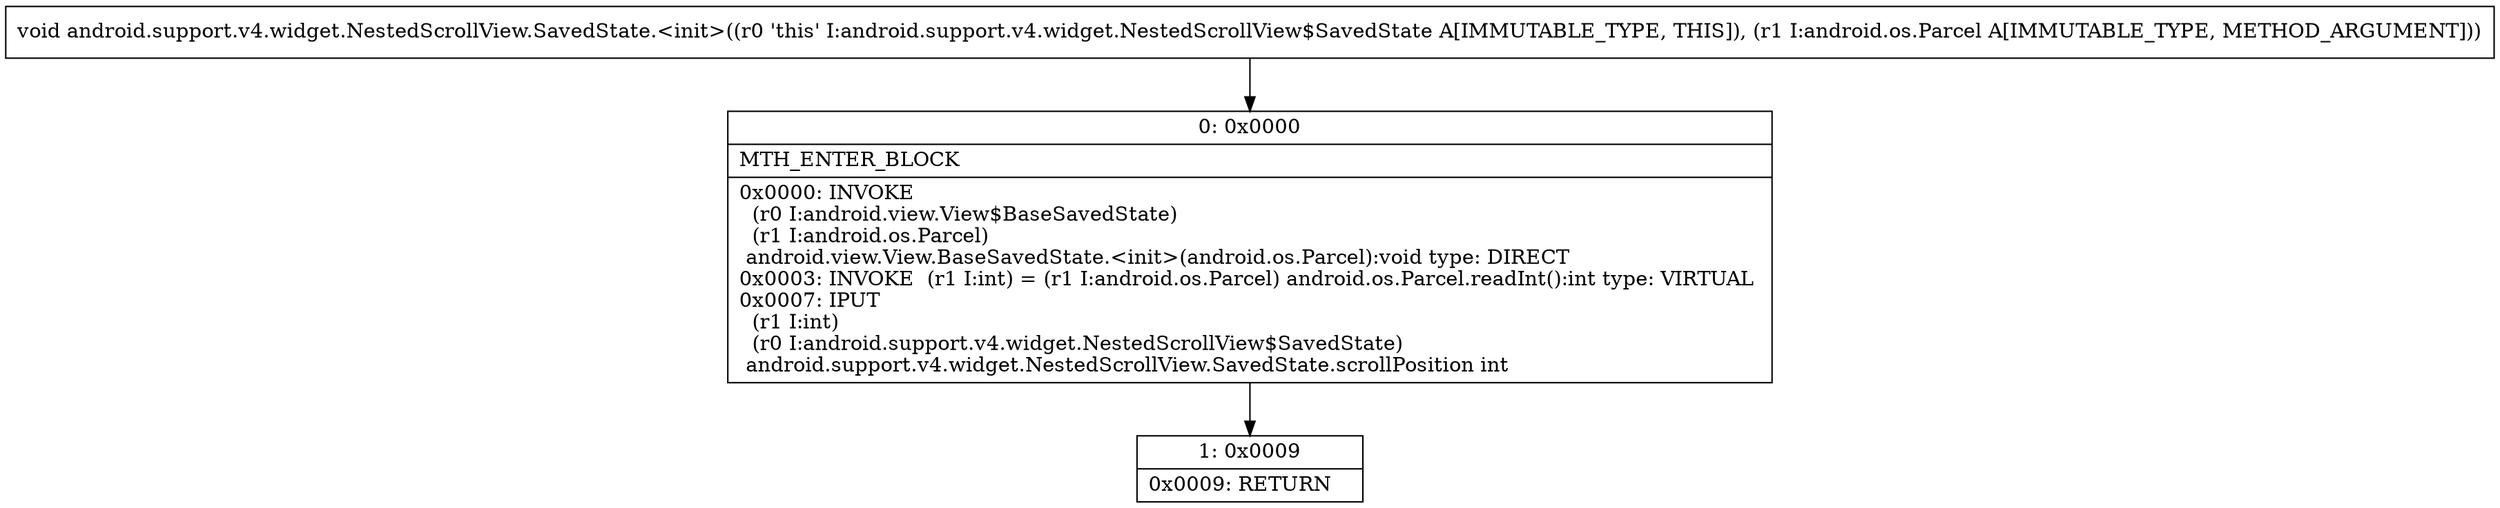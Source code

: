 digraph "CFG forandroid.support.v4.widget.NestedScrollView.SavedState.\<init\>(Landroid\/os\/Parcel;)V" {
Node_0 [shape=record,label="{0\:\ 0x0000|MTH_ENTER_BLOCK\l|0x0000: INVOKE  \l  (r0 I:android.view.View$BaseSavedState)\l  (r1 I:android.os.Parcel)\l android.view.View.BaseSavedState.\<init\>(android.os.Parcel):void type: DIRECT \l0x0003: INVOKE  (r1 I:int) = (r1 I:android.os.Parcel) android.os.Parcel.readInt():int type: VIRTUAL \l0x0007: IPUT  \l  (r1 I:int)\l  (r0 I:android.support.v4.widget.NestedScrollView$SavedState)\l android.support.v4.widget.NestedScrollView.SavedState.scrollPosition int \l}"];
Node_1 [shape=record,label="{1\:\ 0x0009|0x0009: RETURN   \l}"];
MethodNode[shape=record,label="{void android.support.v4.widget.NestedScrollView.SavedState.\<init\>((r0 'this' I:android.support.v4.widget.NestedScrollView$SavedState A[IMMUTABLE_TYPE, THIS]), (r1 I:android.os.Parcel A[IMMUTABLE_TYPE, METHOD_ARGUMENT])) }"];
MethodNode -> Node_0;
Node_0 -> Node_1;
}

